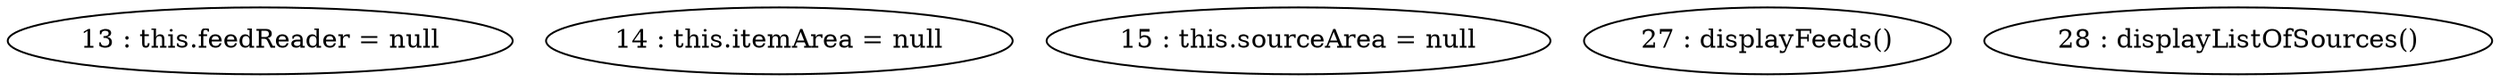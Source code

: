 digraph G {
"13 : this.feedReader = null"
"14 : this.itemArea = null"
"15 : this.sourceArea = null"
"27 : displayFeeds()"
"28 : displayListOfSources()"
}